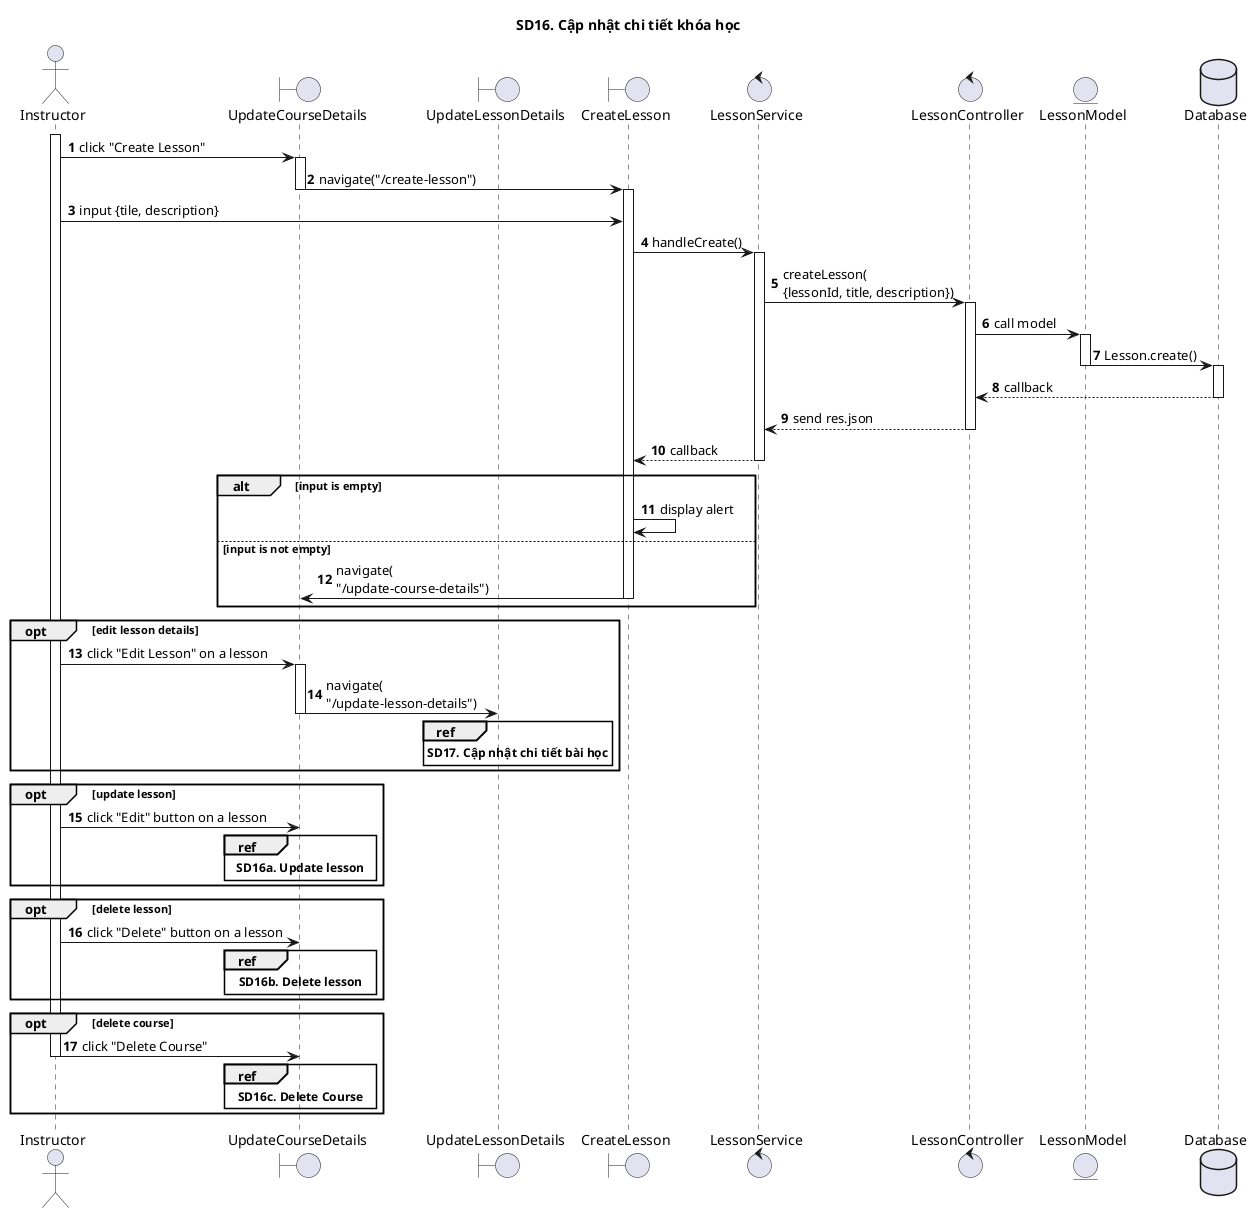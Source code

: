 @startuml SQ

autonumber

title SD16. Cập nhật chi tiết khóa học

actor "Instructor"
boundary "UpdateCourseDetails"
boundary "UpdateLessonDetails"
boundary "CreateLesson"
control "LessonService"
control "LessonController"
entity "LessonModel"
database "Database" as Database

activate Instructor
Instructor -> UpdateCourseDetails: click "Create Lesson"
activate UpdateCourseDetails
UpdateCourseDetails -> CreateLesson: navigate("/create-lesson")
deactivate UpdateCourseDetails
activate CreateLesson
Instructor -> CreateLesson: input {tile, description}
CreateLesson -> LessonService: handleCreate()
activate LessonService
LessonService -> LessonController: createLesson(\n{lessonId, title, description})
activate LessonController
LessonController -> LessonModel: call model
activate LessonModel
LessonModel -> Database: Lesson.create()
deactivate LessonModel
activate Database
Database --> LessonController: callback
deactivate Database
LessonController --> LessonService: send res.json
deactivate LessonController
LessonService --> CreateLesson: callback
deactivate LessonService
alt input is empty
CreateLesson -> CreateLesson: display alert
else input is not empty
CreateLesson -> UpdateCourseDetails: navigate(\n"/update-course-details")
deactivate CreateLesson
end

opt edit lesson details
Instructor -> UpdateCourseDetails: click "Edit Lesson" on a lesson
activate UpdateCourseDetails
UpdateCourseDetails -> UpdateLessonDetails: navigate(\n"/update-lesson-details")
deactivate UpdateCourseDetails
ref over UpdateLessonDetails
**SD17. Cập nhật chi tiết bài học**
end ref
end

opt update lesson
Instructor -> UpdateCourseDetails: click "Edit" button on a lesson
ref over UpdateCourseDetails
**SD16a. Update lesson**
end ref
end

opt delete lesson
Instructor -> UpdateCourseDetails: click "Delete" button on a lesson
ref over UpdateCourseDetails
**SD16b. Delete lesson**
end ref
end

opt delete course
Instructor -> UpdateCourseDetails: click "Delete Course"
ref over UpdateCourseDetails
**SD16c. Delete Course**
end ref
deactivate Instructor
end
@enduml